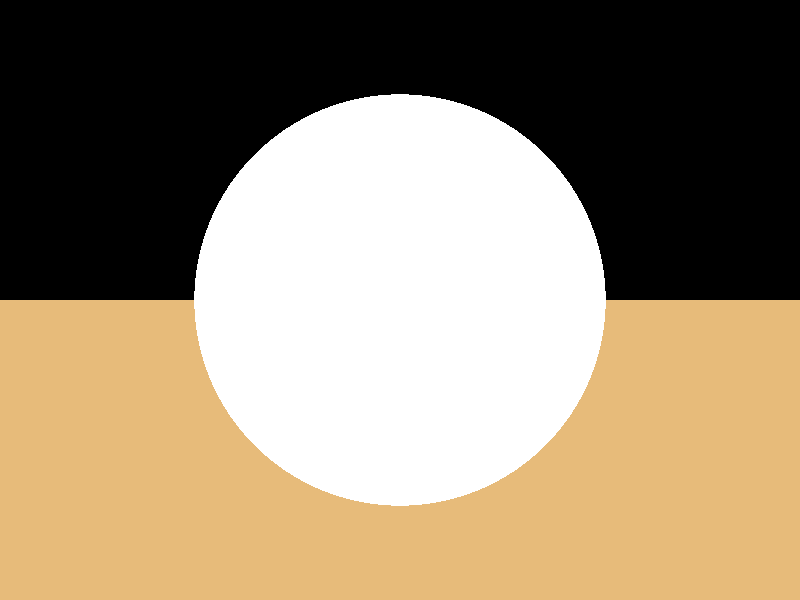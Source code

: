 // This work is licensed under the Creative Commons Attribution 3.0 Unported License.
// To view a copy of this license, visit http://creativecommons.org/licenses/by/3.0/
// or send a letter to Creative Commons, 444 Castro Street, Suite 900, Mountain View,
// California, 94041, USA.

// Persistence Of Vision raytracer sample file.
// Bump map example
// File by Drew Wells
// NOTE: Calls for "bumpmap_.png", but any 320x200 png will work.
//
// -w320 -h240
// -w800 -h600 +a0.3

#version 3.7;

global_settings { assumed_gamma 1.0 }

#include "colors.inc"

camera {
   location  <0, 0, -120>
   angle 45
   right     x*image_width/image_height
   look_at   <0, 0,  0>
}

sphere { <0, 0, 0>, 25
   pigment { rgb<1,1,1> }

   normal {
      bump_map {
         png "bumpmap_.png"
         bump_size 10
         interpolate 2
         once
      }
      scale 50              /* scaled and translated into position  */
      translate <-25, -25, 0>
   }
   finish {  specular 0.8 }
}

plane { y, -25
   pigment {Gold}
  // finish {ambient 0.1 diffuse 0.5}
}

light_source {<100,120,-130> colour White}

fog{ fog_type   2
     distance   300
     color      rgb<1,1,1>*0
     fog_offset 0.1
     fog_alt    1.5
     turbulence 1.8
   } //----------------
